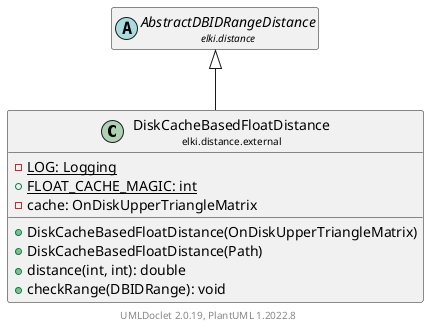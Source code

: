 @startuml
    remove .*\.(Instance|Par|Parameterizer|Factory)$
    set namespaceSeparator none
    hide empty fields
    hide empty methods

    class "<size:14>DiskCacheBasedFloatDistance\n<size:10>elki.distance.external" as elki.distance.external.DiskCacheBasedFloatDistance [[DiskCacheBasedFloatDistance.html]] {
        {static} -LOG: Logging
        {static} +FLOAT_CACHE_MAGIC: int
        -cache: OnDiskUpperTriangleMatrix
        +DiskCacheBasedFloatDistance(OnDiskUpperTriangleMatrix)
        +DiskCacheBasedFloatDistance(Path)
        +distance(int, int): double
        +checkRange(DBIDRange): void
    }

    abstract class "<size:14>AbstractDBIDRangeDistance\n<size:10>elki.distance" as elki.distance.AbstractDBIDRangeDistance [[../AbstractDBIDRangeDistance.html]]
    class "<size:14>DiskCacheBasedFloatDistance.Par\n<size:10>elki.distance.external" as elki.distance.external.DiskCacheBasedFloatDistance.Par [[DiskCacheBasedFloatDistance.Par.html]]

    elki.distance.AbstractDBIDRangeDistance <|-- elki.distance.external.DiskCacheBasedFloatDistance
    elki.distance.external.DiskCacheBasedFloatDistance +-- elki.distance.external.DiskCacheBasedFloatDistance.Par

    center footer UMLDoclet 2.0.19, PlantUML 1.2022.8
@enduml
